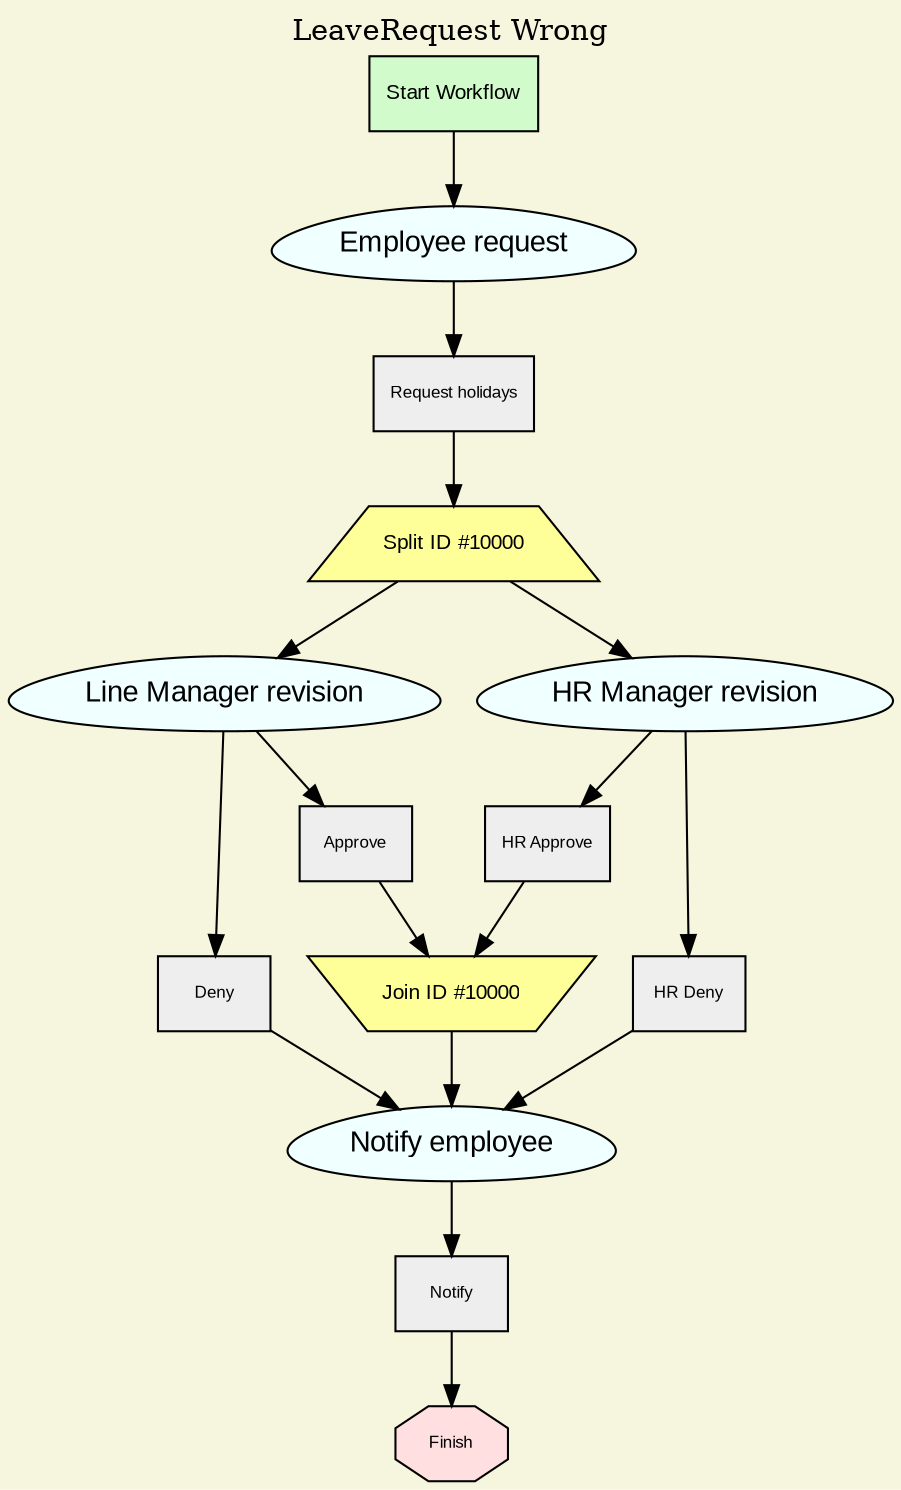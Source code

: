 digraph abstract {

graph [ landscape="false", labeljust="center", labelloc="top", bgcolor="#f6f6DE", label="LeaveRequest Wrong"]
node [ color="black", fillcolor="#f0ffff", fontcolor="black", style="filled", fontname="Arial", fontsize="14", shape="egg"]
edge [ fontname = "Arial", fontsize = "8", arrowtype= "normal"]

IA1 [label="Start Workflow", shape="box", fontsize="10", fillcolor="#D1FBCB"]

Step100 [label="Employee request"]
Action101 [label="Request holidays", shape="box", fontsize="8", fillcolor="#eeeeee"]
Step200 [label="Line Manager revision"]
Action201 [label="Approve", shape="box", fontsize="8", fillcolor="#eeeeee"]
Action202 [label="Deny", shape="box", fontsize="8", fillcolor="#eeeeee"]
Step300 [label="HR Manager revision"]
Action301 [label="HR Approve", shape="box", fontsize="8", fillcolor="#eeeeee"]
Action302 [label="HR Deny", shape="box", fontsize="8", fillcolor="#eeeeee"]
Step400 [label="Notify employee"]
Action401 [label="Notify", shape="box", fontsize="8", fillcolor="#eeeeee"]

Split10000 [label="Split ID #10000", shape="trapezium", fontsize="10" fillcolor="#FFFF99"]

Join10000 [label="Join ID #10000", shape="invtrapezium", fontsize="10" fillcolor="#FFFF99"]

IA1->Step100


Step100->Action101
Action101->Split10000


Step200->Action201
Action201->Join10000

Step200->Action202
Action202->Step400


Step300->Action301
Action301->Join10000

Step300->Action302
Action302->Step400


Step400->Action401
Action401->Finish1
Finish1 [label="Finish", shape="octagon", fontsize="8", fillcolor="#FFDFDF"]


Join10000->Step400
Split10000->Step200
Split10000->Step300

}


